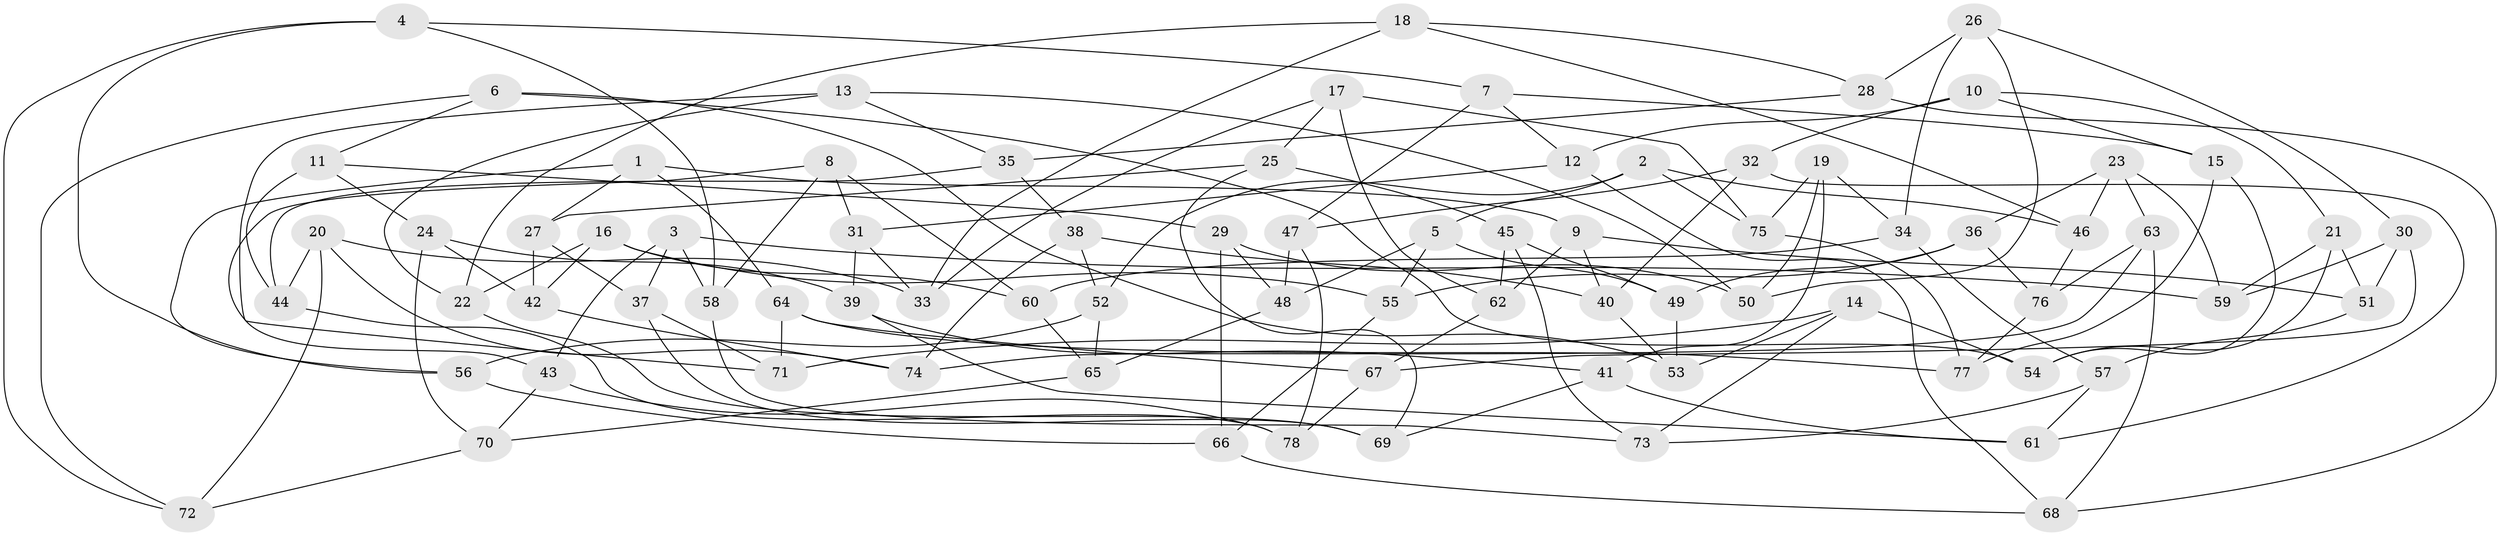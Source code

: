 // coarse degree distribution, {8: 0.125, 10: 0.09375, 9: 0.09375, 5: 0.09375, 3: 0.15625, 4: 0.34375, 11: 0.03125, 6: 0.03125, 2: 0.03125}
// Generated by graph-tools (version 1.1) at 2025/53/03/04/25 22:53:41]
// undirected, 78 vertices, 156 edges
graph export_dot {
  node [color=gray90,style=filled];
  1;
  2;
  3;
  4;
  5;
  6;
  7;
  8;
  9;
  10;
  11;
  12;
  13;
  14;
  15;
  16;
  17;
  18;
  19;
  20;
  21;
  22;
  23;
  24;
  25;
  26;
  27;
  28;
  29;
  30;
  31;
  32;
  33;
  34;
  35;
  36;
  37;
  38;
  39;
  40;
  41;
  42;
  43;
  44;
  45;
  46;
  47;
  48;
  49;
  50;
  51;
  52;
  53;
  54;
  55;
  56;
  57;
  58;
  59;
  60;
  61;
  62;
  63;
  64;
  65;
  66;
  67;
  68;
  69;
  70;
  71;
  72;
  73;
  74;
  75;
  76;
  77;
  78;
  1 -- 64;
  1 -- 56;
  1 -- 27;
  1 -- 9;
  2 -- 46;
  2 -- 75;
  2 -- 52;
  2 -- 5;
  3 -- 37;
  3 -- 58;
  3 -- 43;
  3 -- 59;
  4 -- 7;
  4 -- 72;
  4 -- 56;
  4 -- 58;
  5 -- 55;
  5 -- 48;
  5 -- 49;
  6 -- 53;
  6 -- 72;
  6 -- 54;
  6 -- 11;
  7 -- 47;
  7 -- 12;
  7 -- 15;
  8 -- 58;
  8 -- 60;
  8 -- 43;
  8 -- 31;
  9 -- 62;
  9 -- 40;
  9 -- 51;
  10 -- 12;
  10 -- 15;
  10 -- 32;
  10 -- 21;
  11 -- 24;
  11 -- 29;
  11 -- 44;
  12 -- 31;
  12 -- 68;
  13 -- 22;
  13 -- 35;
  13 -- 71;
  13 -- 50;
  14 -- 53;
  14 -- 54;
  14 -- 71;
  14 -- 73;
  15 -- 54;
  15 -- 77;
  16 -- 22;
  16 -- 55;
  16 -- 60;
  16 -- 42;
  17 -- 62;
  17 -- 25;
  17 -- 75;
  17 -- 33;
  18 -- 46;
  18 -- 28;
  18 -- 33;
  18 -- 22;
  19 -- 34;
  19 -- 41;
  19 -- 50;
  19 -- 75;
  20 -- 44;
  20 -- 33;
  20 -- 74;
  20 -- 72;
  21 -- 51;
  21 -- 54;
  21 -- 59;
  22 -- 69;
  23 -- 36;
  23 -- 59;
  23 -- 46;
  23 -- 63;
  24 -- 70;
  24 -- 42;
  24 -- 39;
  25 -- 45;
  25 -- 27;
  25 -- 69;
  26 -- 34;
  26 -- 28;
  26 -- 30;
  26 -- 50;
  27 -- 42;
  27 -- 37;
  28 -- 35;
  28 -- 68;
  29 -- 50;
  29 -- 48;
  29 -- 66;
  30 -- 51;
  30 -- 59;
  30 -- 67;
  31 -- 39;
  31 -- 33;
  32 -- 61;
  32 -- 40;
  32 -- 47;
  34 -- 60;
  34 -- 57;
  35 -- 44;
  35 -- 38;
  36 -- 49;
  36 -- 55;
  36 -- 76;
  37 -- 71;
  37 -- 69;
  38 -- 52;
  38 -- 40;
  38 -- 74;
  39 -- 41;
  39 -- 61;
  40 -- 53;
  41 -- 69;
  41 -- 61;
  42 -- 74;
  43 -- 70;
  43 -- 78;
  44 -- 78;
  45 -- 62;
  45 -- 49;
  45 -- 73;
  46 -- 76;
  47 -- 48;
  47 -- 78;
  48 -- 65;
  49 -- 53;
  51 -- 57;
  52 -- 56;
  52 -- 65;
  55 -- 66;
  56 -- 66;
  57 -- 73;
  57 -- 61;
  58 -- 73;
  60 -- 65;
  62 -- 67;
  63 -- 76;
  63 -- 68;
  63 -- 74;
  64 -- 71;
  64 -- 67;
  64 -- 77;
  65 -- 70;
  66 -- 68;
  67 -- 78;
  70 -- 72;
  75 -- 77;
  76 -- 77;
}
